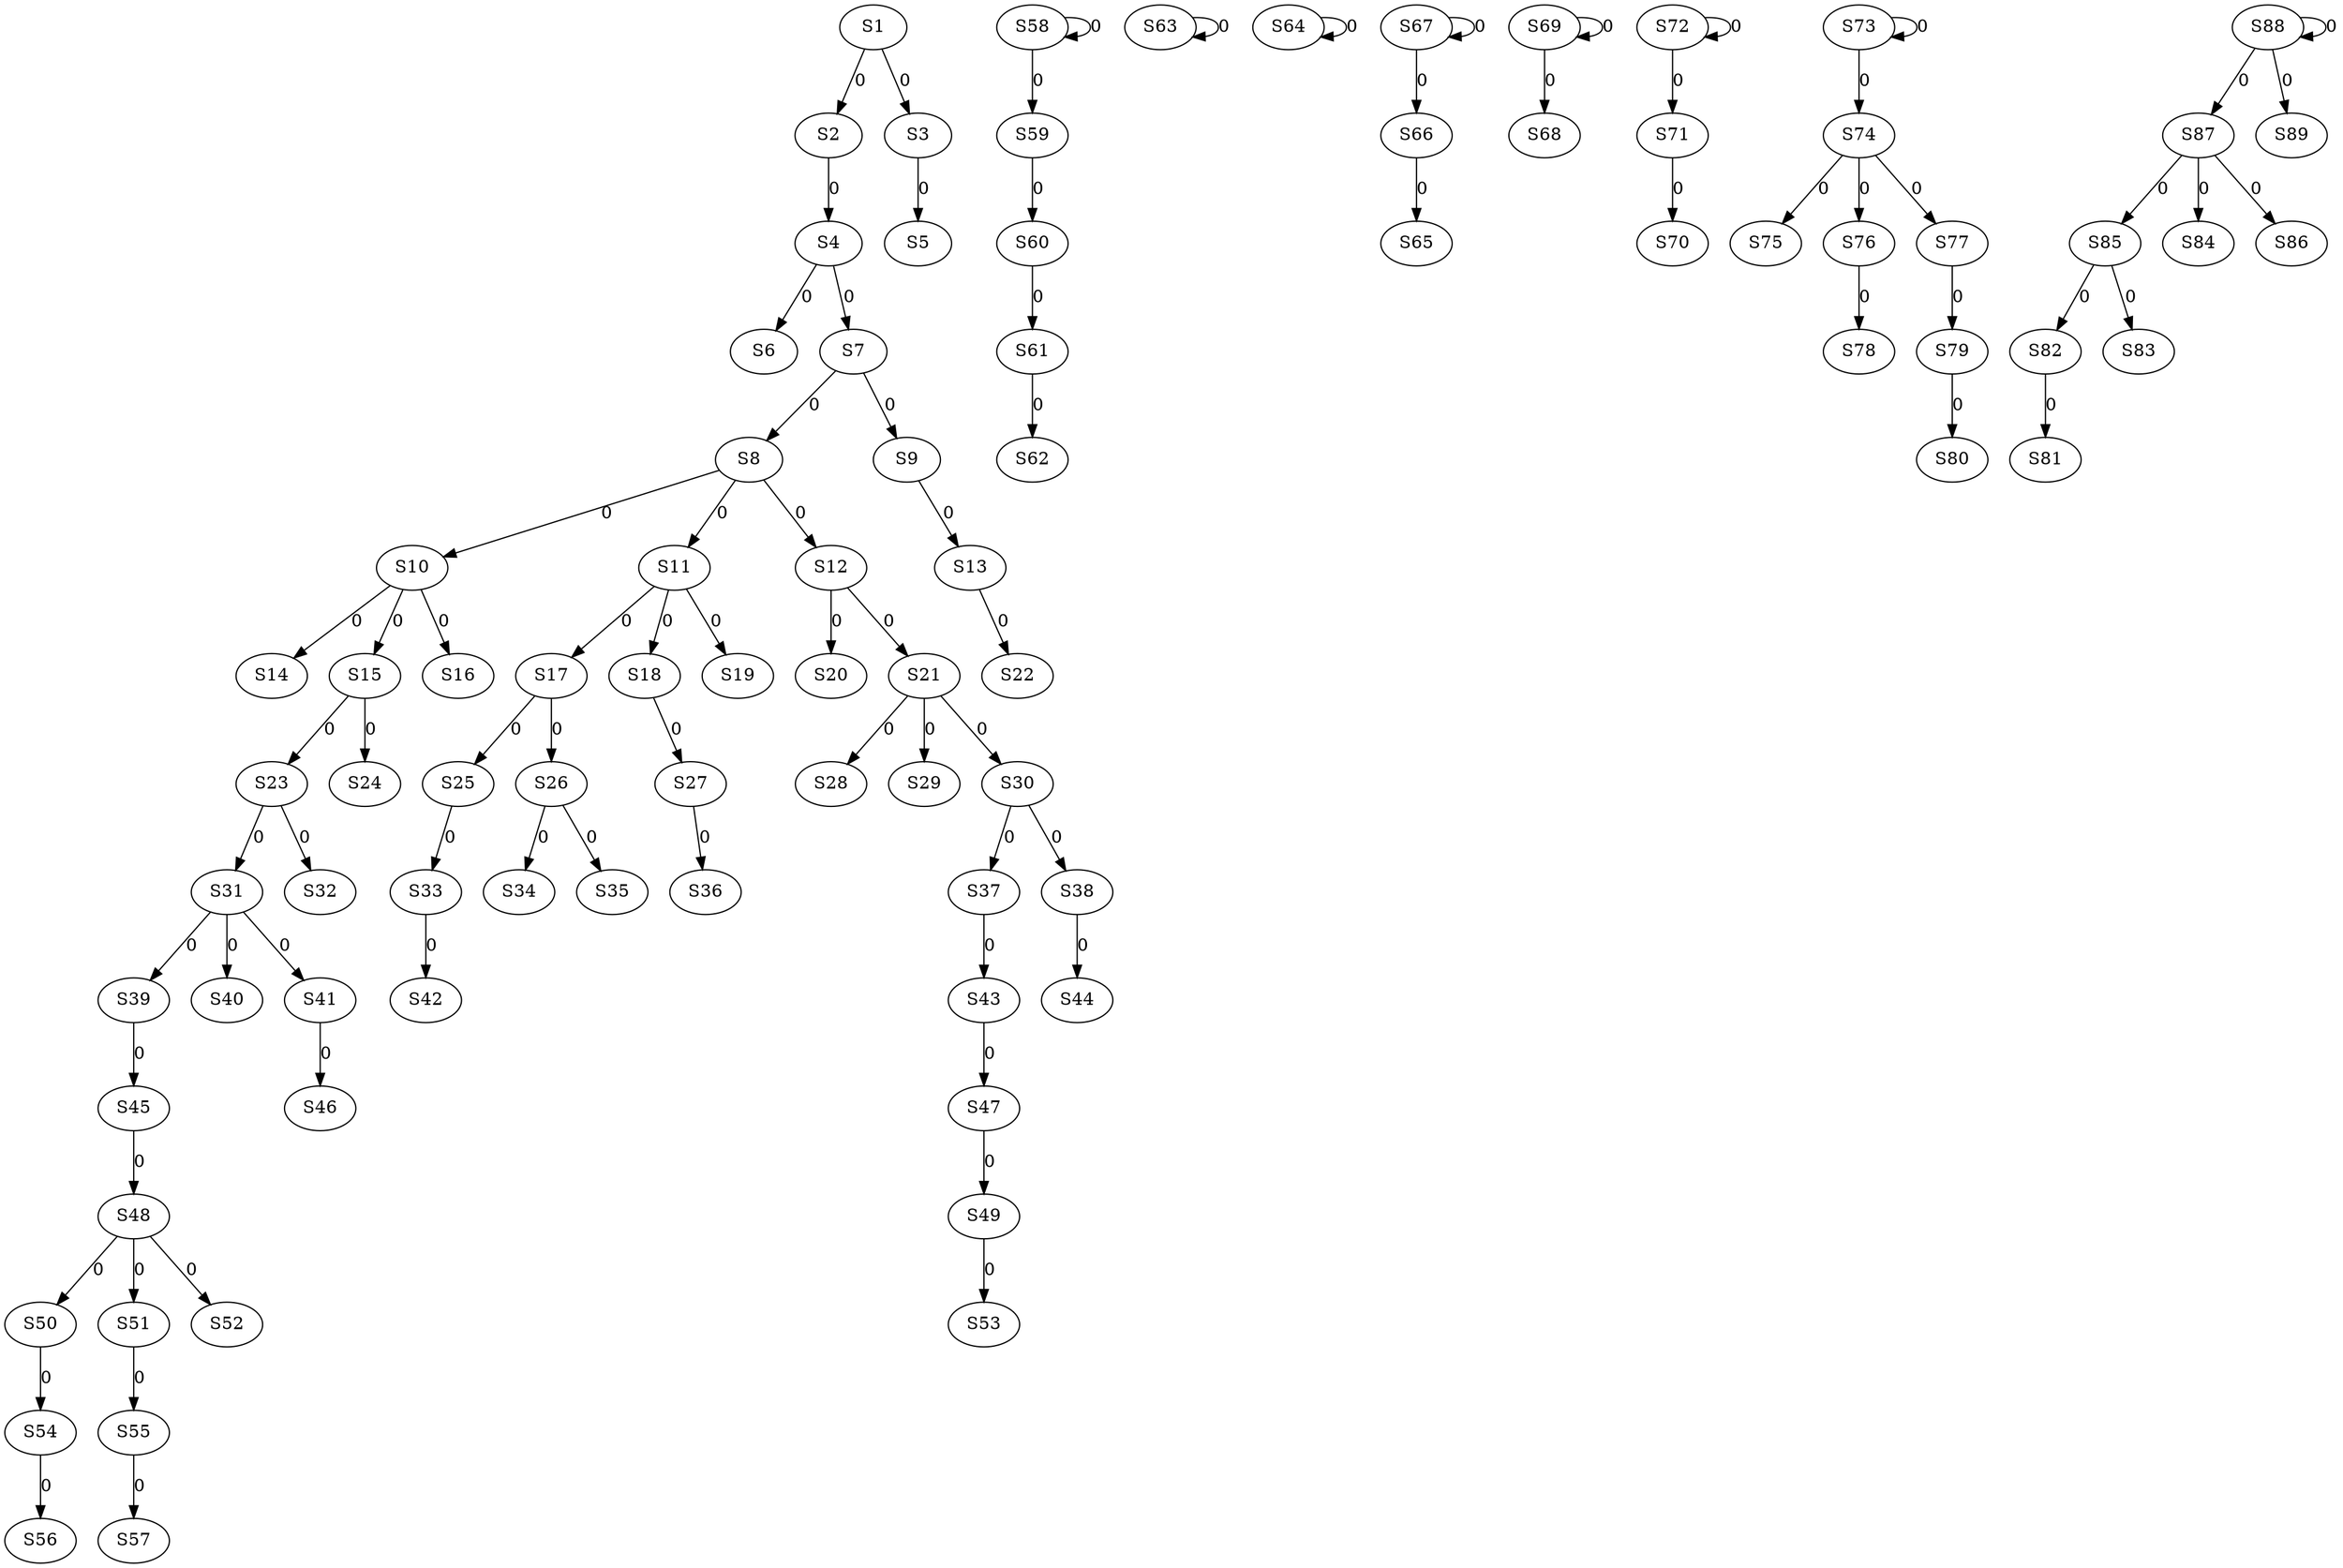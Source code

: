 strict digraph {
	S1 -> S2 [ label = 0 ];
	S1 -> S3 [ label = 0 ];
	S2 -> S4 [ label = 0 ];
	S3 -> S5 [ label = 0 ];
	S4 -> S6 [ label = 0 ];
	S4 -> S7 [ label = 0 ];
	S7 -> S8 [ label = 0 ];
	S7 -> S9 [ label = 0 ];
	S8 -> S10 [ label = 0 ];
	S8 -> S11 [ label = 0 ];
	S8 -> S12 [ label = 0 ];
	S9 -> S13 [ label = 0 ];
	S10 -> S14 [ label = 0 ];
	S10 -> S15 [ label = 0 ];
	S10 -> S16 [ label = 0 ];
	S11 -> S17 [ label = 0 ];
	S11 -> S18 [ label = 0 ];
	S11 -> S19 [ label = 0 ];
	S12 -> S20 [ label = 0 ];
	S12 -> S21 [ label = 0 ];
	S13 -> S22 [ label = 0 ];
	S15 -> S23 [ label = 0 ];
	S15 -> S24 [ label = 0 ];
	S17 -> S25 [ label = 0 ];
	S17 -> S26 [ label = 0 ];
	S18 -> S27 [ label = 0 ];
	S21 -> S28 [ label = 0 ];
	S21 -> S29 [ label = 0 ];
	S21 -> S30 [ label = 0 ];
	S23 -> S31 [ label = 0 ];
	S23 -> S32 [ label = 0 ];
	S25 -> S33 [ label = 0 ];
	S26 -> S34 [ label = 0 ];
	S26 -> S35 [ label = 0 ];
	S27 -> S36 [ label = 0 ];
	S30 -> S37 [ label = 0 ];
	S30 -> S38 [ label = 0 ];
	S31 -> S39 [ label = 0 ];
	S31 -> S40 [ label = 0 ];
	S31 -> S41 [ label = 0 ];
	S33 -> S42 [ label = 0 ];
	S37 -> S43 [ label = 0 ];
	S38 -> S44 [ label = 0 ];
	S39 -> S45 [ label = 0 ];
	S41 -> S46 [ label = 0 ];
	S43 -> S47 [ label = 0 ];
	S45 -> S48 [ label = 0 ];
	S47 -> S49 [ label = 0 ];
	S48 -> S50 [ label = 0 ];
	S48 -> S51 [ label = 0 ];
	S48 -> S52 [ label = 0 ];
	S49 -> S53 [ label = 0 ];
	S50 -> S54 [ label = 0 ];
	S51 -> S55 [ label = 0 ];
	S54 -> S56 [ label = 0 ];
	S55 -> S57 [ label = 0 ];
	S58 -> S58 [ label = 0 ];
	S58 -> S59 [ label = 0 ];
	S59 -> S60 [ label = 0 ];
	S60 -> S61 [ label = 0 ];
	S61 -> S62 [ label = 0 ];
	S63 -> S63 [ label = 0 ];
	S64 -> S64 [ label = 0 ];
	S66 -> S65 [ label = 0 ];
	S67 -> S66 [ label = 0 ];
	S67 -> S67 [ label = 0 ];
	S69 -> S68 [ label = 0 ];
	S69 -> S69 [ label = 0 ];
	S71 -> S70 [ label = 0 ];
	S72 -> S71 [ label = 0 ];
	S72 -> S72 [ label = 0 ];
	S73 -> S73 [ label = 0 ];
	S73 -> S74 [ label = 0 ];
	S74 -> S75 [ label = 0 ];
	S74 -> S76 [ label = 0 ];
	S74 -> S77 [ label = 0 ];
	S76 -> S78 [ label = 0 ];
	S77 -> S79 [ label = 0 ];
	S79 -> S80 [ label = 0 ];
	S82 -> S81 [ label = 0 ];
	S85 -> S82 [ label = 0 ];
	S85 -> S83 [ label = 0 ];
	S87 -> S84 [ label = 0 ];
	S87 -> S85 [ label = 0 ];
	S87 -> S86 [ label = 0 ];
	S88 -> S87 [ label = 0 ];
	S88 -> S88 [ label = 0 ];
	S88 -> S89 [ label = 0 ];
}